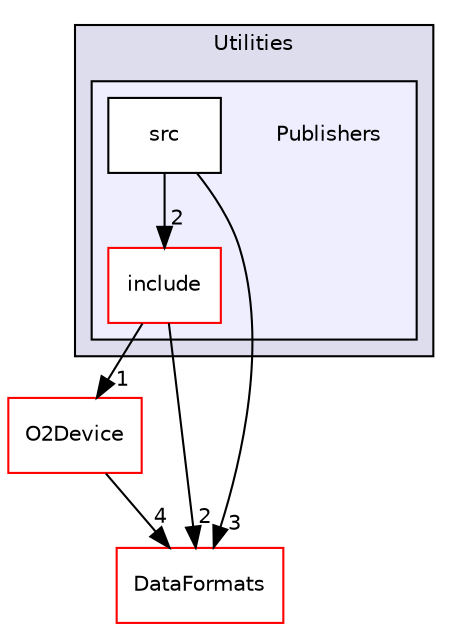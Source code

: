 digraph "/home/travis/build/AliceO2Group/AliceO2/Utilities/Publishers" {
  bgcolor=transparent;
  compound=true
  node [ fontsize="10", fontname="Helvetica"];
  edge [ labelfontsize="10", labelfontname="Helvetica"];
  subgraph clusterdir_b05a5fa85f84bfc9013183c9d87f9a36 {
    graph [ bgcolor="#ddddee", pencolor="black", label="Utilities" fontname="Helvetica", fontsize="10", URL="dir_b05a5fa85f84bfc9013183c9d87f9a36.html"]
  subgraph clusterdir_5d0813f9033df95284de52361814c1a3 {
    graph [ bgcolor="#eeeeff", pencolor="black", label="" URL="dir_5d0813f9033df95284de52361814c1a3.html"];
    dir_5d0813f9033df95284de52361814c1a3 [shape=plaintext label="Publishers"];
    dir_bc14c1957ca2806c8900f19df3ee94ed [shape=box label="include" color="red" fillcolor="white" style="filled" URL="dir_bc14c1957ca2806c8900f19df3ee94ed.html"];
    dir_7ae1b165999a4d5ba68cedab80338711 [shape=box label="src" color="black" fillcolor="white" style="filled" URL="dir_7ae1b165999a4d5ba68cedab80338711.html"];
  }
  }
  dir_f35ccb320b67f1c85d228c773db13bda [shape=box label="O2Device" color="red" URL="dir_f35ccb320b67f1c85d228c773db13bda.html"];
  dir_2171f7ec022c5423887b07c69b2f5b48 [shape=box label="DataFormats" color="red" URL="dir_2171f7ec022c5423887b07c69b2f5b48.html"];
  dir_bc14c1957ca2806c8900f19df3ee94ed->dir_f35ccb320b67f1c85d228c773db13bda [headlabel="1", labeldistance=1.5 headhref="dir_000818_000807.html"];
  dir_bc14c1957ca2806c8900f19df3ee94ed->dir_2171f7ec022c5423887b07c69b2f5b48 [headlabel="2", labeldistance=1.5 headhref="dir_000818_000090.html"];
  dir_f35ccb320b67f1c85d228c773db13bda->dir_2171f7ec022c5423887b07c69b2f5b48 [headlabel="4", labeldistance=1.5 headhref="dir_000807_000090.html"];
  dir_7ae1b165999a4d5ba68cedab80338711->dir_bc14c1957ca2806c8900f19df3ee94ed [headlabel="2", labeldistance=1.5 headhref="dir_000820_000818.html"];
  dir_7ae1b165999a4d5ba68cedab80338711->dir_2171f7ec022c5423887b07c69b2f5b48 [headlabel="3", labeldistance=1.5 headhref="dir_000820_000090.html"];
}
